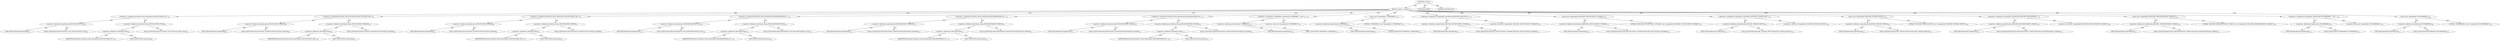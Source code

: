 digraph "&lt;clinit&gt;" {  
"111669149715" [label = <(METHOD,&lt;clinit&gt;)> ]
"25769803840" [label = <(BLOCK,&lt;empty&gt;,&lt;empty&gt;)> ]
"30064771383" [label = <(&lt;operator&gt;.assignment,Attributes.Name Specification.SPECIFICATION_TIT...)<SUB>82</SUB>> ]
"30064771384" [label = <(&lt;operator&gt;.fieldAccess,Specification.SPECIFICATION_TITLE)<SUB>82</SUB>> ]
"180388626461" [label = <(TYPE_REF,Specification,Specification)<SUB>82</SUB>> ]
"55834574906" [label = <(FIELD_IDENTIFIER,SPECIFICATION_TITLE,SPECIFICATION_TITLE)<SUB>82</SUB>> ]
"30064771385" [label = <(&lt;operator&gt;.fieldAccess,Attributes.Name.SPECIFICATION_TITLE)<SUB>83</SUB>> ]
"30064771386" [label = <(&lt;operator&gt;.fieldAccess,Attributes.Name)<SUB>83</SUB>> ]
"68719476995" [label = <(IDENTIFIER,Attributes,Attributes.Name Specification.SPECIFICATION_TIT...)<SUB>83</SUB>> ]
"55834574907" [label = <(FIELD_IDENTIFIER,Name,Name)<SUB>83</SUB>> ]
"55834574908" [label = <(FIELD_IDENTIFIER,SPECIFICATION_TITLE,SPECIFICATION_TITLE)<SUB>83</SUB>> ]
"30064771387" [label = <(&lt;operator&gt;.assignment,Attributes.Name Specification.SPECIFICATION_VER...)<SUB>89</SUB>> ]
"30064771388" [label = <(&lt;operator&gt;.fieldAccess,Specification.SPECIFICATION_VERSION)<SUB>89</SUB>> ]
"180388626462" [label = <(TYPE_REF,Specification,Specification)<SUB>89</SUB>> ]
"55834574909" [label = <(FIELD_IDENTIFIER,SPECIFICATION_VERSION,SPECIFICATION_VERSION)<SUB>89</SUB>> ]
"30064771389" [label = <(&lt;operator&gt;.fieldAccess,Attributes.Name.SPECIFICATION_VERSION)<SUB>90</SUB>> ]
"30064771390" [label = <(&lt;operator&gt;.fieldAccess,Attributes.Name)<SUB>90</SUB>> ]
"68719476996" [label = <(IDENTIFIER,Attributes,Attributes.Name Specification.SPECIFICATION_VER...)<SUB>90</SUB>> ]
"55834574910" [label = <(FIELD_IDENTIFIER,Name,Name)<SUB>90</SUB>> ]
"55834574911" [label = <(FIELD_IDENTIFIER,SPECIFICATION_VERSION,SPECIFICATION_VERSION)<SUB>90</SUB>> ]
"30064771391" [label = <(&lt;operator&gt;.assignment,Attributes.Name Specification.SPECIFICATION_VEN...)<SUB>96</SUB>> ]
"30064771392" [label = <(&lt;operator&gt;.fieldAccess,Specification.SPECIFICATION_VENDOR)<SUB>96</SUB>> ]
"180388626463" [label = <(TYPE_REF,Specification,Specification)<SUB>96</SUB>> ]
"55834574912" [label = <(FIELD_IDENTIFIER,SPECIFICATION_VENDOR,SPECIFICATION_VENDOR)<SUB>96</SUB>> ]
"30064771393" [label = <(&lt;operator&gt;.fieldAccess,Attributes.Name.SPECIFICATION_VENDOR)<SUB>97</SUB>> ]
"30064771394" [label = <(&lt;operator&gt;.fieldAccess,Attributes.Name)<SUB>97</SUB>> ]
"68719476997" [label = <(IDENTIFIER,Attributes,Attributes.Name Specification.SPECIFICATION_VEN...)<SUB>97</SUB>> ]
"55834574913" [label = <(FIELD_IDENTIFIER,Name,Name)<SUB>97</SUB>> ]
"55834574914" [label = <(FIELD_IDENTIFIER,SPECIFICATION_VENDOR,SPECIFICATION_VENDOR)<SUB>97</SUB>> ]
"30064771395" [label = <(&lt;operator&gt;.assignment,Attributes.Name Specification.IMPLEMENTATION_TI...)<SUB>103</SUB>> ]
"30064771396" [label = <(&lt;operator&gt;.fieldAccess,Specification.IMPLEMENTATION_TITLE)<SUB>103</SUB>> ]
"180388626464" [label = <(TYPE_REF,Specification,Specification)<SUB>103</SUB>> ]
"55834574915" [label = <(FIELD_IDENTIFIER,IMPLEMENTATION_TITLE,IMPLEMENTATION_TITLE)<SUB>103</SUB>> ]
"30064771397" [label = <(&lt;operator&gt;.fieldAccess,Attributes.Name.IMPLEMENTATION_TITLE)<SUB>104</SUB>> ]
"30064771398" [label = <(&lt;operator&gt;.fieldAccess,Attributes.Name)<SUB>104</SUB>> ]
"68719476998" [label = <(IDENTIFIER,Attributes,Attributes.Name Specification.IMPLEMENTATION_TI...)<SUB>104</SUB>> ]
"55834574916" [label = <(FIELD_IDENTIFIER,Name,Name)<SUB>104</SUB>> ]
"55834574917" [label = <(FIELD_IDENTIFIER,IMPLEMENTATION_TITLE,IMPLEMENTATION_TITLE)<SUB>104</SUB>> ]
"30064771399" [label = <(&lt;operator&gt;.assignment,Attributes.Name Specification.IMPLEMENTATION_VE...)<SUB>110</SUB>> ]
"30064771400" [label = <(&lt;operator&gt;.fieldAccess,Specification.IMPLEMENTATION_VERSION)<SUB>110</SUB>> ]
"180388626465" [label = <(TYPE_REF,Specification,Specification)<SUB>110</SUB>> ]
"55834574918" [label = <(FIELD_IDENTIFIER,IMPLEMENTATION_VERSION,IMPLEMENTATION_VERSION)<SUB>110</SUB>> ]
"30064771401" [label = <(&lt;operator&gt;.fieldAccess,Attributes.Name.IMPLEMENTATION_VERSION)<SUB>111</SUB>> ]
"30064771402" [label = <(&lt;operator&gt;.fieldAccess,Attributes.Name)<SUB>111</SUB>> ]
"68719476999" [label = <(IDENTIFIER,Attributes,Attributes.Name Specification.IMPLEMENTATION_VE...)<SUB>111</SUB>> ]
"55834574919" [label = <(FIELD_IDENTIFIER,Name,Name)<SUB>111</SUB>> ]
"55834574920" [label = <(FIELD_IDENTIFIER,IMPLEMENTATION_VERSION,IMPLEMENTATION_VERSION)<SUB>111</SUB>> ]
"30064771403" [label = <(&lt;operator&gt;.assignment,Attributes.Name Specification.IMPLEMENTATION_VE...)<SUB>117</SUB>> ]
"30064771404" [label = <(&lt;operator&gt;.fieldAccess,Specification.IMPLEMENTATION_VENDOR)<SUB>117</SUB>> ]
"180388626466" [label = <(TYPE_REF,Specification,Specification)<SUB>117</SUB>> ]
"55834574921" [label = <(FIELD_IDENTIFIER,IMPLEMENTATION_VENDOR,IMPLEMENTATION_VENDOR)<SUB>117</SUB>> ]
"30064771405" [label = <(&lt;operator&gt;.fieldAccess,Attributes.Name.IMPLEMENTATION_VENDOR)<SUB>118</SUB>> ]
"30064771406" [label = <(&lt;operator&gt;.fieldAccess,Attributes.Name)<SUB>118</SUB>> ]
"68719477000" [label = <(IDENTIFIER,Attributes,Attributes.Name Specification.IMPLEMENTATION_VE...)<SUB>118</SUB>> ]
"55834574922" [label = <(FIELD_IDENTIFIER,Name,Name)<SUB>118</SUB>> ]
"55834574923" [label = <(FIELD_IDENTIFIER,IMPLEMENTATION_VENDOR,IMPLEMENTATION_VENDOR)<SUB>118</SUB>> ]
"30064771407" [label = <(&lt;operator&gt;.assignment,Compatibility Specification.COMPATIBLE = new Co...)<SUB>124</SUB>> ]
"30064771408" [label = <(&lt;operator&gt;.fieldAccess,Specification.COMPATIBLE)<SUB>124</SUB>> ]
"180388626467" [label = <(TYPE_REF,Specification,Specification)<SUB>124</SUB>> ]
"55834574924" [label = <(FIELD_IDENTIFIER,COMPATIBLE,COMPATIBLE)<SUB>124</SUB>> ]
"30064771409" [label = <(&lt;operator&gt;.alloc,new Compatibility(&quot;COMPATIBLE&quot;))<SUB>125</SUB>> ]
"30064771410" [label = <(&lt;init&gt;,new Compatibility(&quot;COMPATIBLE&quot;))<SUB>125</SUB>> ]
"30064771411" [label = <(&lt;operator&gt;.fieldAccess,Specification.COMPATIBLE)<SUB>124</SUB>> ]
"180388626468" [label = <(TYPE_REF,Specification,Specification)<SUB>124</SUB>> ]
"55834574925" [label = <(FIELD_IDENTIFIER,COMPATIBLE,COMPATIBLE)<SUB>124</SUB>> ]
"90194313272" [label = <(LITERAL,&quot;COMPATIBLE&quot;,new Compatibility(&quot;COMPATIBLE&quot;))<SUB>125</SUB>> ]
"30064771412" [label = <(&lt;operator&gt;.assignment,Compatibility Specification.REQUIRE_SPECIFICATI...)<SUB>131</SUB>> ]
"30064771413" [label = <(&lt;operator&gt;.fieldAccess,Specification.REQUIRE_SPECIFICATION_UPGRADE)<SUB>131</SUB>> ]
"180388626469" [label = <(TYPE_REF,Specification,Specification)<SUB>131</SUB>> ]
"55834574926" [label = <(FIELD_IDENTIFIER,REQUIRE_SPECIFICATION_UPGRADE,REQUIRE_SPECIFICATION_UPGRADE)<SUB>131</SUB>> ]
"30064771414" [label = <(&lt;operator&gt;.alloc,new Compatibility(&quot;REQUIRE_SPECIFICATION_UPGRADE&quot;))<SUB>132</SUB>> ]
"30064771415" [label = <(&lt;init&gt;,new Compatibility(&quot;REQUIRE_SPECIFICATION_UPGRADE&quot;))<SUB>132</SUB>> ]
"30064771416" [label = <(&lt;operator&gt;.fieldAccess,Specification.REQUIRE_SPECIFICATION_UPGRADE)<SUB>131</SUB>> ]
"180388626470" [label = <(TYPE_REF,Specification,Specification)<SUB>131</SUB>> ]
"55834574927" [label = <(FIELD_IDENTIFIER,REQUIRE_SPECIFICATION_UPGRADE,REQUIRE_SPECIFICATION_UPGRADE)<SUB>131</SUB>> ]
"90194313273" [label = <(LITERAL,&quot;REQUIRE_SPECIFICATION_UPGRADE&quot;,new Compatibility(&quot;REQUIRE_SPECIFICATION_UPGRADE&quot;))<SUB>132</SUB>> ]
"30064771417" [label = <(&lt;operator&gt;.assignment,Compatibility Specification.REQUIRE_VENDOR_SWIT...)<SUB>138</SUB>> ]
"30064771418" [label = <(&lt;operator&gt;.fieldAccess,Specification.REQUIRE_VENDOR_SWITCH)<SUB>138</SUB>> ]
"180388626471" [label = <(TYPE_REF,Specification,Specification)<SUB>138</SUB>> ]
"55834574928" [label = <(FIELD_IDENTIFIER,REQUIRE_VENDOR_SWITCH,REQUIRE_VENDOR_SWITCH)<SUB>138</SUB>> ]
"30064771419" [label = <(&lt;operator&gt;.alloc,new Compatibility(&quot;REQUIRE_VENDOR_SWITCH&quot;))<SUB>139</SUB>> ]
"30064771420" [label = <(&lt;init&gt;,new Compatibility(&quot;REQUIRE_VENDOR_SWITCH&quot;))<SUB>139</SUB>> ]
"30064771421" [label = <(&lt;operator&gt;.fieldAccess,Specification.REQUIRE_VENDOR_SWITCH)<SUB>138</SUB>> ]
"180388626472" [label = <(TYPE_REF,Specification,Specification)<SUB>138</SUB>> ]
"55834574929" [label = <(FIELD_IDENTIFIER,REQUIRE_VENDOR_SWITCH,REQUIRE_VENDOR_SWITCH)<SUB>138</SUB>> ]
"90194313274" [label = <(LITERAL,&quot;REQUIRE_VENDOR_SWITCH&quot;,new Compatibility(&quot;REQUIRE_VENDOR_SWITCH&quot;))<SUB>139</SUB>> ]
"30064771422" [label = <(&lt;operator&gt;.assignment,Compatibility Specification.REQUIRE_IMPLEMENTAT...)<SUB>145</SUB>> ]
"30064771423" [label = <(&lt;operator&gt;.fieldAccess,Specification.REQUIRE_IMPLEMENTATION_CHANGE)<SUB>145</SUB>> ]
"180388626473" [label = <(TYPE_REF,Specification,Specification)<SUB>145</SUB>> ]
"55834574930" [label = <(FIELD_IDENTIFIER,REQUIRE_IMPLEMENTATION_CHANGE,REQUIRE_IMPLEMENTATION_CHANGE)<SUB>145</SUB>> ]
"30064771424" [label = <(&lt;operator&gt;.alloc,new Compatibility(&quot;REQUIRE_IMPLEMENTATION_CHANGE&quot;))<SUB>146</SUB>> ]
"30064771425" [label = <(&lt;init&gt;,new Compatibility(&quot;REQUIRE_IMPLEMENTATION_CHANGE&quot;))<SUB>146</SUB>> ]
"30064771426" [label = <(&lt;operator&gt;.fieldAccess,Specification.REQUIRE_IMPLEMENTATION_CHANGE)<SUB>145</SUB>> ]
"180388626474" [label = <(TYPE_REF,Specification,Specification)<SUB>145</SUB>> ]
"55834574931" [label = <(FIELD_IDENTIFIER,REQUIRE_IMPLEMENTATION_CHANGE,REQUIRE_IMPLEMENTATION_CHANGE)<SUB>145</SUB>> ]
"90194313275" [label = <(LITERAL,&quot;REQUIRE_IMPLEMENTATION_CHANGE&quot;,new Compatibility(&quot;REQUIRE_IMPLEMENTATION_CHANGE&quot;))<SUB>146</SUB>> ]
"30064771427" [label = <(&lt;operator&gt;.assignment,Compatibility Specification.INCOMPATIBLE = new ...)<SUB>154</SUB>> ]
"30064771428" [label = <(&lt;operator&gt;.fieldAccess,Specification.INCOMPATIBLE)<SUB>154</SUB>> ]
"180388626475" [label = <(TYPE_REF,Specification,Specification)<SUB>154</SUB>> ]
"55834574932" [label = <(FIELD_IDENTIFIER,INCOMPATIBLE,INCOMPATIBLE)<SUB>154</SUB>> ]
"30064771429" [label = <(&lt;operator&gt;.alloc,new Compatibility(&quot;INCOMPATIBLE&quot;))<SUB>155</SUB>> ]
"30064771430" [label = <(&lt;init&gt;,new Compatibility(&quot;INCOMPATIBLE&quot;))<SUB>155</SUB>> ]
"30064771431" [label = <(&lt;operator&gt;.fieldAccess,Specification.INCOMPATIBLE)<SUB>154</SUB>> ]
"180388626476" [label = <(TYPE_REF,Specification,Specification)<SUB>154</SUB>> ]
"55834574933" [label = <(FIELD_IDENTIFIER,INCOMPATIBLE,INCOMPATIBLE)<SUB>154</SUB>> ]
"90194313276" [label = <(LITERAL,&quot;INCOMPATIBLE&quot;,new Compatibility(&quot;INCOMPATIBLE&quot;))<SUB>155</SUB>> ]
"133143986243" [label = <(MODIFIER,STATIC)> ]
"128849018899" [label = <(METHOD_RETURN,void)> ]
  "111669149715" -> "25769803840"  [ label = "AST: "] 
  "111669149715" -> "133143986243"  [ label = "AST: "] 
  "111669149715" -> "128849018899"  [ label = "AST: "] 
  "25769803840" -> "30064771383"  [ label = "AST: "] 
  "25769803840" -> "30064771387"  [ label = "AST: "] 
  "25769803840" -> "30064771391"  [ label = "AST: "] 
  "25769803840" -> "30064771395"  [ label = "AST: "] 
  "25769803840" -> "30064771399"  [ label = "AST: "] 
  "25769803840" -> "30064771403"  [ label = "AST: "] 
  "25769803840" -> "30064771407"  [ label = "AST: "] 
  "25769803840" -> "30064771410"  [ label = "AST: "] 
  "25769803840" -> "30064771412"  [ label = "AST: "] 
  "25769803840" -> "30064771415"  [ label = "AST: "] 
  "25769803840" -> "30064771417"  [ label = "AST: "] 
  "25769803840" -> "30064771420"  [ label = "AST: "] 
  "25769803840" -> "30064771422"  [ label = "AST: "] 
  "25769803840" -> "30064771425"  [ label = "AST: "] 
  "25769803840" -> "30064771427"  [ label = "AST: "] 
  "25769803840" -> "30064771430"  [ label = "AST: "] 
  "30064771383" -> "30064771384"  [ label = "AST: "] 
  "30064771383" -> "30064771385"  [ label = "AST: "] 
  "30064771384" -> "180388626461"  [ label = "AST: "] 
  "30064771384" -> "55834574906"  [ label = "AST: "] 
  "30064771385" -> "30064771386"  [ label = "AST: "] 
  "30064771385" -> "55834574908"  [ label = "AST: "] 
  "30064771386" -> "68719476995"  [ label = "AST: "] 
  "30064771386" -> "55834574907"  [ label = "AST: "] 
  "30064771387" -> "30064771388"  [ label = "AST: "] 
  "30064771387" -> "30064771389"  [ label = "AST: "] 
  "30064771388" -> "180388626462"  [ label = "AST: "] 
  "30064771388" -> "55834574909"  [ label = "AST: "] 
  "30064771389" -> "30064771390"  [ label = "AST: "] 
  "30064771389" -> "55834574911"  [ label = "AST: "] 
  "30064771390" -> "68719476996"  [ label = "AST: "] 
  "30064771390" -> "55834574910"  [ label = "AST: "] 
  "30064771391" -> "30064771392"  [ label = "AST: "] 
  "30064771391" -> "30064771393"  [ label = "AST: "] 
  "30064771392" -> "180388626463"  [ label = "AST: "] 
  "30064771392" -> "55834574912"  [ label = "AST: "] 
  "30064771393" -> "30064771394"  [ label = "AST: "] 
  "30064771393" -> "55834574914"  [ label = "AST: "] 
  "30064771394" -> "68719476997"  [ label = "AST: "] 
  "30064771394" -> "55834574913"  [ label = "AST: "] 
  "30064771395" -> "30064771396"  [ label = "AST: "] 
  "30064771395" -> "30064771397"  [ label = "AST: "] 
  "30064771396" -> "180388626464"  [ label = "AST: "] 
  "30064771396" -> "55834574915"  [ label = "AST: "] 
  "30064771397" -> "30064771398"  [ label = "AST: "] 
  "30064771397" -> "55834574917"  [ label = "AST: "] 
  "30064771398" -> "68719476998"  [ label = "AST: "] 
  "30064771398" -> "55834574916"  [ label = "AST: "] 
  "30064771399" -> "30064771400"  [ label = "AST: "] 
  "30064771399" -> "30064771401"  [ label = "AST: "] 
  "30064771400" -> "180388626465"  [ label = "AST: "] 
  "30064771400" -> "55834574918"  [ label = "AST: "] 
  "30064771401" -> "30064771402"  [ label = "AST: "] 
  "30064771401" -> "55834574920"  [ label = "AST: "] 
  "30064771402" -> "68719476999"  [ label = "AST: "] 
  "30064771402" -> "55834574919"  [ label = "AST: "] 
  "30064771403" -> "30064771404"  [ label = "AST: "] 
  "30064771403" -> "30064771405"  [ label = "AST: "] 
  "30064771404" -> "180388626466"  [ label = "AST: "] 
  "30064771404" -> "55834574921"  [ label = "AST: "] 
  "30064771405" -> "30064771406"  [ label = "AST: "] 
  "30064771405" -> "55834574923"  [ label = "AST: "] 
  "30064771406" -> "68719477000"  [ label = "AST: "] 
  "30064771406" -> "55834574922"  [ label = "AST: "] 
  "30064771407" -> "30064771408"  [ label = "AST: "] 
  "30064771407" -> "30064771409"  [ label = "AST: "] 
  "30064771408" -> "180388626467"  [ label = "AST: "] 
  "30064771408" -> "55834574924"  [ label = "AST: "] 
  "30064771410" -> "30064771411"  [ label = "AST: "] 
  "30064771410" -> "90194313272"  [ label = "AST: "] 
  "30064771411" -> "180388626468"  [ label = "AST: "] 
  "30064771411" -> "55834574925"  [ label = "AST: "] 
  "30064771412" -> "30064771413"  [ label = "AST: "] 
  "30064771412" -> "30064771414"  [ label = "AST: "] 
  "30064771413" -> "180388626469"  [ label = "AST: "] 
  "30064771413" -> "55834574926"  [ label = "AST: "] 
  "30064771415" -> "30064771416"  [ label = "AST: "] 
  "30064771415" -> "90194313273"  [ label = "AST: "] 
  "30064771416" -> "180388626470"  [ label = "AST: "] 
  "30064771416" -> "55834574927"  [ label = "AST: "] 
  "30064771417" -> "30064771418"  [ label = "AST: "] 
  "30064771417" -> "30064771419"  [ label = "AST: "] 
  "30064771418" -> "180388626471"  [ label = "AST: "] 
  "30064771418" -> "55834574928"  [ label = "AST: "] 
  "30064771420" -> "30064771421"  [ label = "AST: "] 
  "30064771420" -> "90194313274"  [ label = "AST: "] 
  "30064771421" -> "180388626472"  [ label = "AST: "] 
  "30064771421" -> "55834574929"  [ label = "AST: "] 
  "30064771422" -> "30064771423"  [ label = "AST: "] 
  "30064771422" -> "30064771424"  [ label = "AST: "] 
  "30064771423" -> "180388626473"  [ label = "AST: "] 
  "30064771423" -> "55834574930"  [ label = "AST: "] 
  "30064771425" -> "30064771426"  [ label = "AST: "] 
  "30064771425" -> "90194313275"  [ label = "AST: "] 
  "30064771426" -> "180388626474"  [ label = "AST: "] 
  "30064771426" -> "55834574931"  [ label = "AST: "] 
  "30064771427" -> "30064771428"  [ label = "AST: "] 
  "30064771427" -> "30064771429"  [ label = "AST: "] 
  "30064771428" -> "180388626475"  [ label = "AST: "] 
  "30064771428" -> "55834574932"  [ label = "AST: "] 
  "30064771430" -> "30064771431"  [ label = "AST: "] 
  "30064771430" -> "90194313276"  [ label = "AST: "] 
  "30064771431" -> "180388626476"  [ label = "AST: "] 
  "30064771431" -> "55834574933"  [ label = "AST: "] 
}
